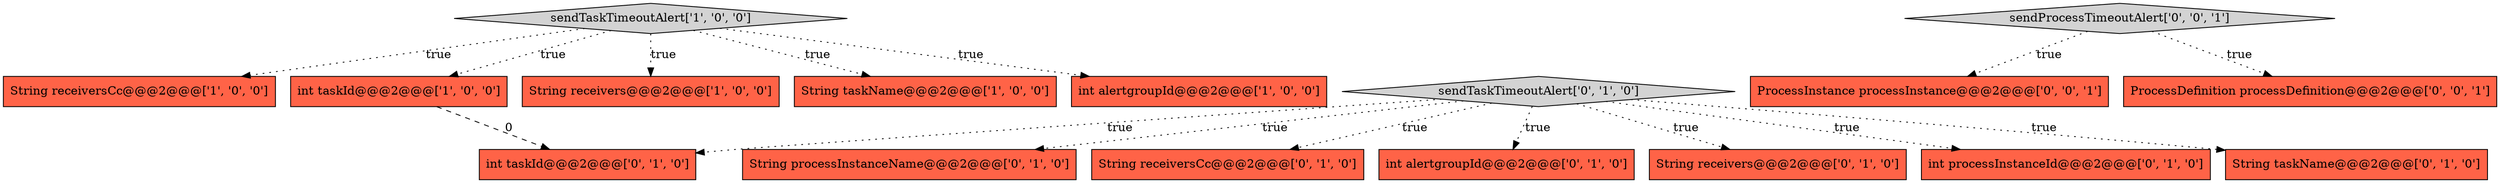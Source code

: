 digraph {
1 [style = filled, label = "String receiversCc@@@2@@@['1', '0', '0']", fillcolor = tomato, shape = box image = "AAA0AAABBB1BBB"];
12 [style = filled, label = "String processInstanceName@@@2@@@['0', '1', '0']", fillcolor = tomato, shape = box image = "AAA0AAABBB2BBB"];
4 [style = filled, label = "int taskId@@@2@@@['1', '0', '0']", fillcolor = tomato, shape = box image = "AAA1AAABBB1BBB"];
6 [style = filled, label = "String receiversCc@@@2@@@['0', '1', '0']", fillcolor = tomato, shape = box image = "AAA0AAABBB2BBB"];
3 [style = filled, label = "String receivers@@@2@@@['1', '0', '0']", fillcolor = tomato, shape = box image = "AAA0AAABBB1BBB"];
5 [style = filled, label = "sendTaskTimeoutAlert['1', '0', '0']", fillcolor = lightgray, shape = diamond image = "AAA0AAABBB1BBB"];
15 [style = filled, label = "ProcessInstance processInstance@@@2@@@['0', '0', '1']", fillcolor = tomato, shape = box image = "AAA0AAABBB3BBB"];
2 [style = filled, label = "String taskName@@@2@@@['1', '0', '0']", fillcolor = tomato, shape = box image = "AAA0AAABBB1BBB"];
9 [style = filled, label = "int alertgroupId@@@2@@@['0', '1', '0']", fillcolor = tomato, shape = box image = "AAA0AAABBB2BBB"];
13 [style = filled, label = "int taskId@@@2@@@['0', '1', '0']", fillcolor = tomato, shape = box image = "AAA1AAABBB2BBB"];
16 [style = filled, label = "ProcessDefinition processDefinition@@@2@@@['0', '0', '1']", fillcolor = tomato, shape = box image = "AAA0AAABBB3BBB"];
10 [style = filled, label = "String receivers@@@2@@@['0', '1', '0']", fillcolor = tomato, shape = box image = "AAA0AAABBB2BBB"];
0 [style = filled, label = "int alertgroupId@@@2@@@['1', '0', '0']", fillcolor = tomato, shape = box image = "AAA0AAABBB1BBB"];
11 [style = filled, label = "int processInstanceId@@@2@@@['0', '1', '0']", fillcolor = tomato, shape = box image = "AAA0AAABBB2BBB"];
8 [style = filled, label = "sendTaskTimeoutAlert['0', '1', '0']", fillcolor = lightgray, shape = diamond image = "AAA0AAABBB2BBB"];
14 [style = filled, label = "sendProcessTimeoutAlert['0', '0', '1']", fillcolor = lightgray, shape = diamond image = "AAA0AAABBB3BBB"];
7 [style = filled, label = "String taskName@@@2@@@['0', '1', '0']", fillcolor = tomato, shape = box image = "AAA0AAABBB2BBB"];
8->11 [style = dotted, label="true"];
14->16 [style = dotted, label="true"];
8->7 [style = dotted, label="true"];
14->15 [style = dotted, label="true"];
8->13 [style = dotted, label="true"];
8->9 [style = dotted, label="true"];
5->0 [style = dotted, label="true"];
8->6 [style = dotted, label="true"];
8->12 [style = dotted, label="true"];
5->3 [style = dotted, label="true"];
8->10 [style = dotted, label="true"];
4->13 [style = dashed, label="0"];
5->4 [style = dotted, label="true"];
5->1 [style = dotted, label="true"];
5->2 [style = dotted, label="true"];
}
